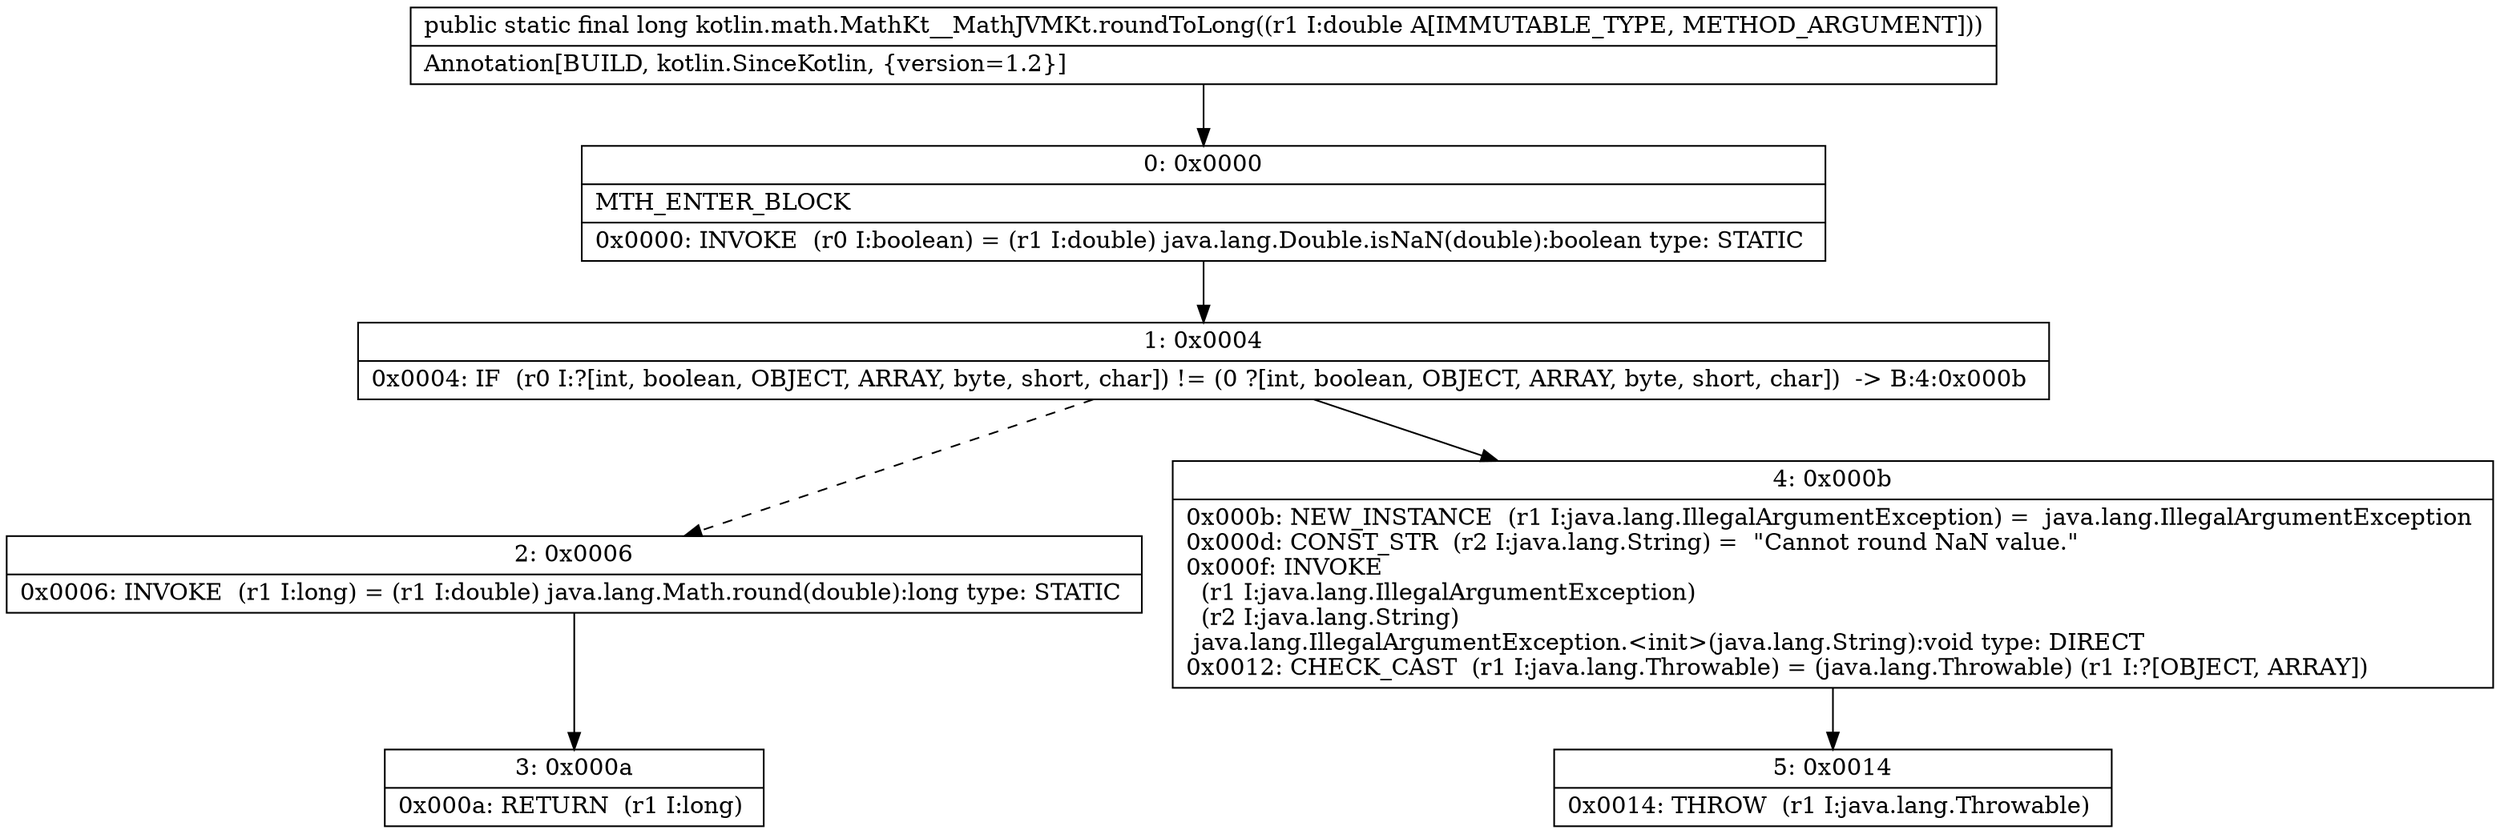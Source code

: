digraph "CFG forkotlin.math.MathKt__MathJVMKt.roundToLong(D)J" {
Node_0 [shape=record,label="{0\:\ 0x0000|MTH_ENTER_BLOCK\l|0x0000: INVOKE  (r0 I:boolean) = (r1 I:double) java.lang.Double.isNaN(double):boolean type: STATIC \l}"];
Node_1 [shape=record,label="{1\:\ 0x0004|0x0004: IF  (r0 I:?[int, boolean, OBJECT, ARRAY, byte, short, char]) != (0 ?[int, boolean, OBJECT, ARRAY, byte, short, char])  \-\> B:4:0x000b \l}"];
Node_2 [shape=record,label="{2\:\ 0x0006|0x0006: INVOKE  (r1 I:long) = (r1 I:double) java.lang.Math.round(double):long type: STATIC \l}"];
Node_3 [shape=record,label="{3\:\ 0x000a|0x000a: RETURN  (r1 I:long) \l}"];
Node_4 [shape=record,label="{4\:\ 0x000b|0x000b: NEW_INSTANCE  (r1 I:java.lang.IllegalArgumentException) =  java.lang.IllegalArgumentException \l0x000d: CONST_STR  (r2 I:java.lang.String) =  \"Cannot round NaN value.\" \l0x000f: INVOKE  \l  (r1 I:java.lang.IllegalArgumentException)\l  (r2 I:java.lang.String)\l java.lang.IllegalArgumentException.\<init\>(java.lang.String):void type: DIRECT \l0x0012: CHECK_CAST  (r1 I:java.lang.Throwable) = (java.lang.Throwable) (r1 I:?[OBJECT, ARRAY]) \l}"];
Node_5 [shape=record,label="{5\:\ 0x0014|0x0014: THROW  (r1 I:java.lang.Throwable) \l}"];
MethodNode[shape=record,label="{public static final long kotlin.math.MathKt__MathJVMKt.roundToLong((r1 I:double A[IMMUTABLE_TYPE, METHOD_ARGUMENT]))  | Annotation[BUILD, kotlin.SinceKotlin, \{version=1.2\}]\l}"];
MethodNode -> Node_0;
Node_0 -> Node_1;
Node_1 -> Node_2[style=dashed];
Node_1 -> Node_4;
Node_2 -> Node_3;
Node_4 -> Node_5;
}

